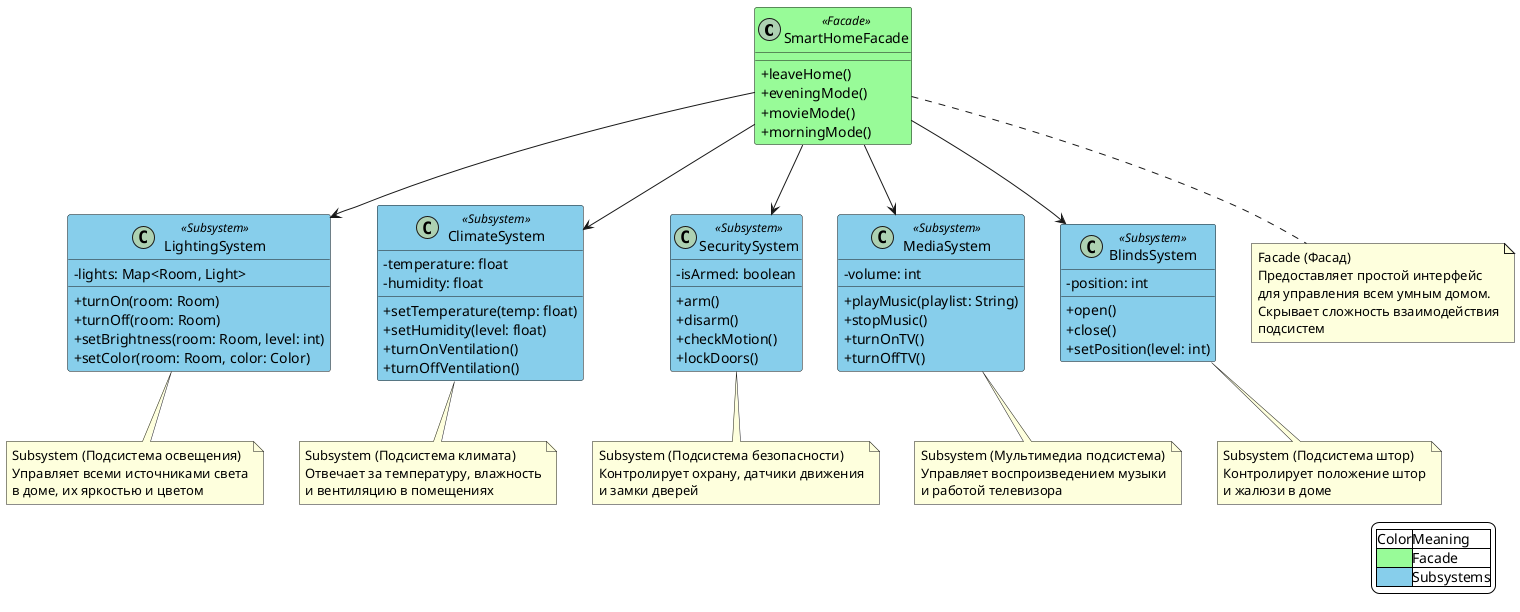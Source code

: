 @startuml
skinparam classAttributeIconSize 0
skinparam backgroundColor white

legend right
  |Color|Meaning|
  |<#98FB98>|Facade|
  |<#87CEEB>|Subsystems|
endlegend

class SmartHomeFacade {
  +leaveHome()
  +eveningMode()
  +movieMode()
  +morningMode()
}

class LightingSystem {
  -lights: Map<Room, Light>
  +turnOn(room: Room)
  +turnOff(room: Room)
  +setBrightness(room: Room, level: int)
  +setColor(room: Room, color: Color)
}

class ClimateSystem {
  -temperature: float
  -humidity: float
  +setTemperature(temp: float)
  +setHumidity(level: float)
  +turnOnVentilation()
  +turnOffVentilation()
}

class SecuritySystem {
  -isArmed: boolean
  +arm()
  +disarm()
  +checkMotion()
  +lockDoors()
}

class MediaSystem {
  -volume: int
  +playMusic(playlist: String)
  +stopMusic()
  +turnOnTV()
  +turnOffTV()
}

class BlindsSystem {
  -position: int
  +open()
  +close()
  +setPosition(level: int)
}

SmartHomeFacade --> LightingSystem
SmartHomeFacade --> ClimateSystem
SmartHomeFacade --> SecuritySystem
SmartHomeFacade --> MediaSystem
SmartHomeFacade --> BlindsSystem

note bottom of SmartHomeFacade
  Facade (Фасад)
  Предоставляет простой интерфейс
  для управления всем умным домом.
  Скрывает сложность взаимодействия
  подсистем
end note

note bottom of LightingSystem
  Subsystem (Подсистема освещения)
  Управляет всеми источниками света
  в доме, их яркостью и цветом
end note

note bottom of ClimateSystem
  Subsystem (Подсистема климата)
  Отвечает за температуру, влажность
  и вентиляцию в помещениях
end note

note bottom of SecuritySystem
  Subsystem (Подсистема безопасности)
  Контролирует охрану, датчики движения
  и замки дверей
end note

note bottom of MediaSystem
  Subsystem (Мультимедиа подсистема)
  Управляет воспроизведением музыки
  и работой телевизора
end note

note bottom of BlindsSystem
  Subsystem (Подсистема штор)
  Контролирует положение штор
  и жалюзи в доме
end note

skinparam class {
    BackgroundColor<<Facade>> #98FB98
    BackgroundColor<<Subsystem>> #87CEEB
}

SmartHomeFacade <<Facade>>
LightingSystem <<Subsystem>>
ClimateSystem <<Subsystem>>
SecuritySystem <<Subsystem>>
MediaSystem <<Subsystem>>
BlindsSystem <<Subsystem>>
@enduml